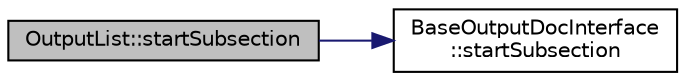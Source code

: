 digraph "OutputList::startSubsection"
{
 // LATEX_PDF_SIZE
  edge [fontname="Helvetica",fontsize="10",labelfontname="Helvetica",labelfontsize="10"];
  node [fontname="Helvetica",fontsize="10",shape=record];
  rankdir="LR";
  Node1 [label="OutputList::startSubsection",height=0.2,width=0.4,color="black", fillcolor="grey75", style="filled", fontcolor="black",tooltip=" "];
  Node1 -> Node2 [color="midnightblue",fontsize="10",style="solid",fontname="Helvetica"];
  Node2 [label="BaseOutputDocInterface\l::startSubsection",height=0.2,width=0.4,color="black", fillcolor="white", style="filled",URL="$classBaseOutputDocInterface.html#ab2c4106db654fb639aaca243d3f4a686",tooltip=" "];
}

